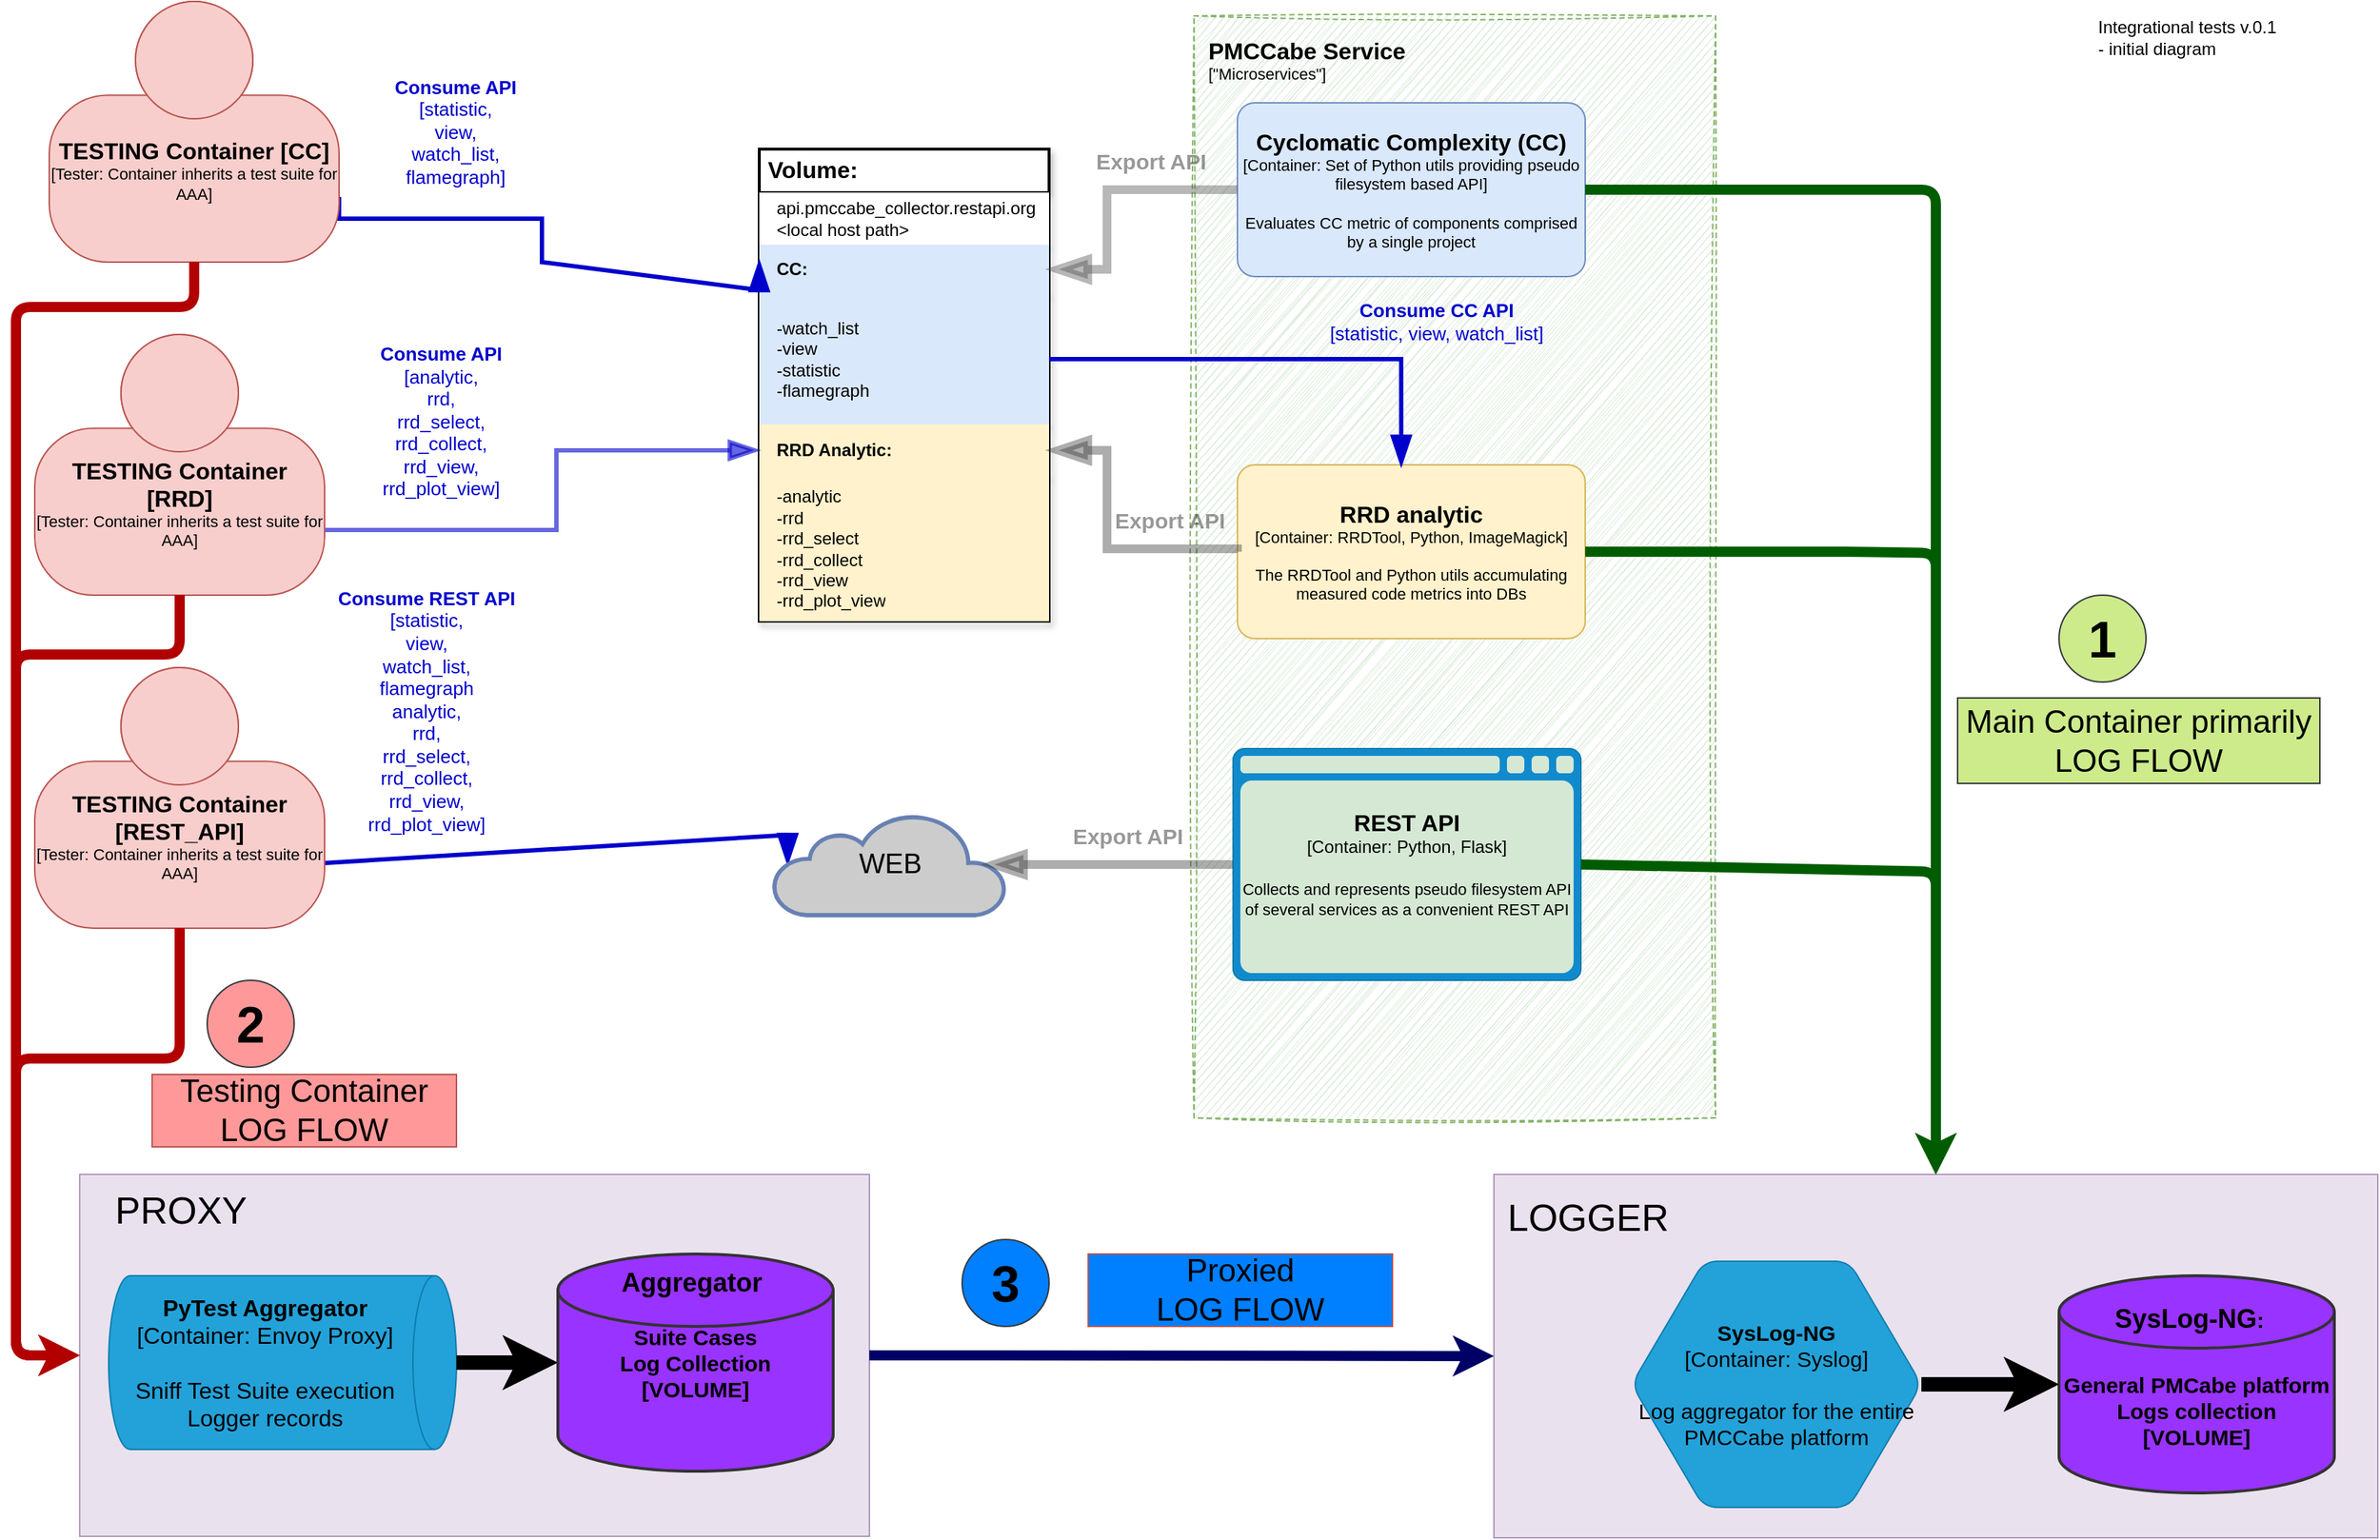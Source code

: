 <mxfile version="24.3.1" type="device">
  <diagram name="Page-1" id="K5TMp_Ts0XDacpr1kr5p">
    <mxGraphModel dx="3718" dy="2752" grid="1" gridSize="10" guides="1" tooltips="1" connect="1" arrows="1" fold="1" page="1" pageScale="1" pageWidth="850" pageHeight="1100" math="0" shadow="0">
      <root>
        <mxCell id="0" />
        <mxCell id="1" parent="0" />
        <object placeholders="1" c4Name="PMCCabe Service" c4Type="SystemScopeBoundary" c4Application="&quot;Microservices&quot;" label="&lt;font style=&quot;font-size: 16px&quot;&gt;&lt;b&gt;&lt;div style=&quot;text-align: left&quot;&gt;%c4Name%&lt;/div&gt;&lt;/b&gt;&lt;/font&gt;&lt;div style=&quot;text-align: left&quot;&gt;[%c4Application%]&lt;/div&gt;" id="UC8js1KFet-H7Siccl4r-1">
          <mxCell style="rounded=0;fontSize=11;whiteSpace=wrap;html=1;arcSize=20;labelBackgroundColor=none;align=left;verticalAlign=top;labelBorderColor=none;spacingTop=0;spacing=10;metaEdit=1;rotatable=0;perimeter=rectanglePerimeter;noLabel=0;labelPadding=0;allowArrows=0;connectable=0;expand=0;recursiveResize=0;editable=1;pointerEvents=0;absoluteArcSize=1;points=[[0.25,0,0],[0.5,0,0],[0.75,0,0],[1,0.25,0],[1,0.5,0],[1,0.75,0],[0.75,1,0],[0.5,1,0],[0.25,1,0],[0,0.75,0],[0,0.5,0],[0,0.25,0]];fillColor=#d5e8d4;strokeColor=#82b366;dashed=1;glass=0;sketch=1;curveFitting=1;jiggle=2;shadow=0;" vertex="1" parent="1">
            <mxGeometry x="9" y="-1081" width="360" height="761" as="geometry" />
          </mxCell>
        </object>
        <object placeholders="1" c4Name="Cyclomatic Complexity (CC)" c4Type="Container" c4Technology="Set of Python utils providing pseudo filesystem based API" c4Description="Evaluates CC metric of components comprised by a single project" label="&lt;font style=&quot;font-size: 16px&quot;&gt;&lt;b&gt;%c4Name%&lt;/b&gt;&lt;/font&gt;&lt;div&gt;[%c4Type%: %c4Technology%]&lt;/div&gt;&lt;br&gt;&lt;div&gt;&lt;font style=&quot;font-size: 11px&quot;&gt;&lt;font&gt;%c4Description%&lt;/font&gt;&lt;/font&gt;&lt;/div&gt;" id="UC8js1KFet-H7Siccl4r-2">
          <mxCell style="rounded=1;whiteSpace=wrap;html=1;fontSize=11;labelBackgroundColor=none;fillColor=#dae8fc;align=center;arcSize=10;strokeColor=#6c8ebf;metaEdit=1;resizable=0;points=[[0.25,0,0],[0.5,0,0],[0.75,0,0],[1,0.25,0],[1,0.5,0],[1,0.75,0],[0.75,1,0],[0.5,1,0],[0.25,1,0],[0,0.75,0],[0,0.5,0],[0,0.25,0]];" vertex="1" parent="1">
            <mxGeometry x="39" y="-1021" width="240" height="120" as="geometry" />
          </mxCell>
        </object>
        <object placeholders="1" c4Name="RRD analytic" c4Type="Container" c4Technology="RRDTool, Python, ImageMagick" c4Description="The RRDTool and Python utils accumulating measured code metrics into DBs" label="&lt;font style=&quot;font-size: 16px&quot;&gt;&lt;b&gt;%c4Name%&lt;/b&gt;&lt;/font&gt;&lt;div&gt;[%c4Type%: %c4Technology%]&lt;/div&gt;&lt;br&gt;&lt;div&gt;&lt;font style=&quot;font-size: 11px&quot;&gt;&lt;font&gt;%c4Description%&lt;/font&gt;&lt;/font&gt;&lt;/div&gt;" id="UC8js1KFet-H7Siccl4r-3">
          <mxCell style="rounded=1;whiteSpace=wrap;html=1;fontSize=11;labelBackgroundColor=none;fillColor=#fff2cc;align=center;arcSize=10;strokeColor=#d6b656;metaEdit=1;resizable=0;points=[[0.25,0,0],[0.5,0,0],[0.75,0,0],[1,0.25,0],[1,0.5,0],[1,0.75,0],[0.75,1,0],[0.5,1,0],[0.25,1,0],[0,0.75,0],[0,0.5,0],[0,0.25,0]];labelBorderColor=none;fontColor=#000000;" vertex="1" parent="1">
            <mxGeometry x="39" y="-771" width="240" height="120" as="geometry" />
          </mxCell>
        </object>
        <object placeholders="1" c4Type="REST API" c4Container="Container" c4Technology="Python, Flask" c4Description="Collects and represents pseudo filesystem API of several services as a convenient REST API" label="&lt;font style=&quot;font-size: 16px&quot;&gt;&lt;b&gt;%c4Type%&lt;/b&gt;&lt;/font&gt;&lt;div&gt;[%c4Container%:&amp;nbsp;%c4Technology%]&lt;/div&gt;&lt;br&gt;&lt;div&gt;&lt;font style=&quot;font-size: 11px&quot;&gt;&lt;font&gt;%c4Description%&lt;/font&gt;&lt;/font&gt;&lt;/div&gt;" id="UC8js1KFet-H7Siccl4r-4">
          <mxCell style="shape=mxgraph.c4.webBrowserContainer2;whiteSpace=wrap;html=1;boundedLbl=1;rounded=0;labelBackgroundColor=none;strokeColor=#82b366;fillColor=#d5e8d4;strokeColor=#118ACD;strokeColor2=#0E7DAD;fontSize=12;align=center;metaEdit=1;points=[[0.5,0,0],[1,0.25,0],[1,0.5,0],[1,0.75,0],[0.5,1,0],[0,0.75,0],[0,0.5,0],[0,0.25,0]];resizable=0;" vertex="1" parent="1">
            <mxGeometry x="36" y="-575" width="240" height="160" as="geometry" />
          </mxCell>
        </object>
        <mxCell id="UC8js1KFet-H7Siccl4r-5" value="Volume: " style="shape=table;startSize=30;container=1;collapsible=0;childLayout=tableLayout;fontSize=16;align=left;verticalAlign=top;fontStyle=1;spacingLeft=6;spacing=0;resizable=0;strokeWidth=2;perimeterSpacing=0;rounded=0;shadow=1;gradientColor=none;fillStyle=auto;strokeColor=#000000;" vertex="1" parent="1">
          <mxGeometry x="-291" y="-989" width="200" height="326" as="geometry" />
        </mxCell>
        <mxCell id="UC8js1KFet-H7Siccl4r-6" value="" style="shape=tableRow;horizontal=0;startSize=0;swimlaneHead=0;swimlaneBody=0;strokeColor=inherit;top=0;left=0;bottom=0;right=0;collapsible=0;dropTarget=0;fillColor=none;points=[[0,0.5],[1,0.5]];portConstraint=eastwest;fontSize=12;" vertex="1" parent="UC8js1KFet-H7Siccl4r-5">
          <mxGeometry y="30" width="200" height="36" as="geometry" />
        </mxCell>
        <mxCell id="UC8js1KFet-H7Siccl4r-7" value="api.pmccabe_collector.restapi.org&lt;br&gt;&amp;lt;local host path&amp;gt;" style="shape=partialRectangle;html=1;whiteSpace=wrap;connectable=0;overflow=hidden;top=0;left=0;bottom=0;right=0;pointerEvents=1;fontSize=12;align=left;spacingLeft=10;spacingRight=4;" vertex="1" parent="UC8js1KFet-H7Siccl4r-6">
          <mxGeometry width="200" height="36" as="geometry">
            <mxRectangle width="200" height="36" as="alternateBounds" />
          </mxGeometry>
        </mxCell>
        <mxCell id="UC8js1KFet-H7Siccl4r-8" value="" style="shape=tableRow;horizontal=0;startSize=0;swimlaneHead=0;swimlaneBody=0;strokeColor=inherit;top=0;left=0;bottom=0;right=0;collapsible=0;dropTarget=0;fillColor=none;points=[[0,0.5],[1,0.5]];portConstraint=eastwest;fontSize=12;" vertex="1" parent="UC8js1KFet-H7Siccl4r-5">
          <mxGeometry y="66" width="200" height="34" as="geometry" />
        </mxCell>
        <mxCell id="UC8js1KFet-H7Siccl4r-9" value="&lt;b&gt;CC:&lt;/b&gt;" style="shape=partialRectangle;html=1;whiteSpace=wrap;connectable=0;strokeColor=#6c8ebf;overflow=hidden;fillColor=#dae8fc;top=0;left=0;bottom=0;right=0;pointerEvents=1;fontSize=12;align=left;spacingLeft=10;spacingRight=4;" vertex="1" parent="UC8js1KFet-H7Siccl4r-8">
          <mxGeometry width="200" height="34" as="geometry">
            <mxRectangle width="200" height="34" as="alternateBounds" />
          </mxGeometry>
        </mxCell>
        <mxCell id="UC8js1KFet-H7Siccl4r-10" value="" style="shape=tableRow;horizontal=0;startSize=0;swimlaneHead=0;swimlaneBody=0;strokeColor=inherit;top=0;left=0;bottom=0;right=0;collapsible=0;dropTarget=0;fillColor=none;points=[[0,0.5],[1,0.5]];portConstraint=eastwest;fontSize=12;" vertex="1" parent="UC8js1KFet-H7Siccl4r-5">
          <mxGeometry y="100" width="200" height="90" as="geometry" />
        </mxCell>
        <mxCell id="UC8js1KFet-H7Siccl4r-11" value="-watch_list&lt;br&gt;-view&lt;br&gt;-statistic&lt;br&gt;-flamegraph" style="shape=partialRectangle;html=1;whiteSpace=wrap;connectable=0;strokeColor=#6c8ebf;overflow=hidden;fillColor=#dae8fc;top=0;left=0;bottom=0;right=0;pointerEvents=1;fontSize=12;align=left;spacingLeft=10;spacingRight=4;" vertex="1" parent="UC8js1KFet-H7Siccl4r-10">
          <mxGeometry width="200" height="90" as="geometry">
            <mxRectangle width="200" height="90" as="alternateBounds" />
          </mxGeometry>
        </mxCell>
        <mxCell id="UC8js1KFet-H7Siccl4r-12" value="" style="shape=tableRow;horizontal=0;startSize=0;swimlaneHead=0;swimlaneBody=0;strokeColor=inherit;top=0;left=0;bottom=0;right=0;collapsible=0;dropTarget=0;fillColor=none;points=[[0,0.5],[1,0.5]];portConstraint=eastwest;fontSize=12;" vertex="1" parent="UC8js1KFet-H7Siccl4r-5">
          <mxGeometry y="190" width="200" height="36" as="geometry" />
        </mxCell>
        <mxCell id="UC8js1KFet-H7Siccl4r-13" value="&lt;b&gt;RRD Analytic:&lt;/b&gt;" style="shape=partialRectangle;html=1;whiteSpace=wrap;connectable=0;strokeColor=#d6b656;overflow=hidden;fillColor=#fff2cc;top=0;left=0;bottom=0;right=0;pointerEvents=1;fontSize=12;align=left;spacingLeft=10;spacingRight=4;" vertex="1" parent="UC8js1KFet-H7Siccl4r-12">
          <mxGeometry width="200" height="36" as="geometry">
            <mxRectangle width="200" height="36" as="alternateBounds" />
          </mxGeometry>
        </mxCell>
        <mxCell id="UC8js1KFet-H7Siccl4r-14" value="" style="shape=tableRow;horizontal=0;startSize=0;swimlaneHead=0;swimlaneBody=0;strokeColor=inherit;top=0;left=0;bottom=0;right=0;collapsible=0;dropTarget=0;fillColor=none;points=[[0,0.5],[1,0.5]];portConstraint=eastwest;fontSize=12;" vertex="1" parent="UC8js1KFet-H7Siccl4r-5">
          <mxGeometry y="226" width="200" height="100" as="geometry" />
        </mxCell>
        <mxCell id="UC8js1KFet-H7Siccl4r-15" value="-analytic&lt;br&gt;-rrd&lt;br&gt;-rrd_select&lt;br&gt;-rrd_collect&lt;br&gt;-rrd_view&lt;br&gt;-rrd_plot_view" style="shape=partialRectangle;html=1;whiteSpace=wrap;connectable=0;strokeColor=#d6b656;overflow=hidden;fillColor=#fff2cc;top=0;left=0;bottom=0;right=0;pointerEvents=1;fontSize=12;align=left;spacingLeft=10;spacingRight=4;" vertex="1" parent="UC8js1KFet-H7Siccl4r-14">
          <mxGeometry width="200" height="100" as="geometry">
            <mxRectangle width="200" height="100" as="alternateBounds" />
          </mxGeometry>
        </mxCell>
        <object placeholders="1" c4Type="Relationship" id="UC8js1KFet-H7Siccl4r-16">
          <mxCell style="endArrow=blockThin;html=1;fontSize=10;fontColor=#404040;strokeWidth=6;endFill=1;strokeColor=#333333;elbow=vertical;metaEdit=1;endSize=14;startSize=14;jumpStyle=arc;jumpSize=16;rounded=0;edgeStyle=orthogonalEdgeStyle;exitX=0;exitY=0.5;exitDx=0;exitDy=0;exitPerimeter=0;entryX=1;entryY=0.5;entryDx=0;entryDy=0;opacity=40;" edge="1" parent="1" source="UC8js1KFet-H7Siccl4r-3" target="UC8js1KFet-H7Siccl4r-12">
            <mxGeometry width="240" relative="1" as="geometry">
              <mxPoint x="-241" y="-631" as="sourcePoint" />
              <mxPoint x="-1" y="-631" as="targetPoint" />
              <Array as="points">
                <mxPoint x="39" y="-713" />
                <mxPoint x="-51" y="-713" />
                <mxPoint x="-51" y="-781" />
              </Array>
            </mxGeometry>
          </mxCell>
        </object>
        <mxCell id="UC8js1KFet-H7Siccl4r-17" value="Export API" style="edgeLabel;html=1;align=center;verticalAlign=middle;resizable=0;points=[];fontSize=15;labelBackgroundColor=none;fontStyle=1;textOpacity=40;" vertex="1" connectable="0" parent="UC8js1KFet-H7Siccl4r-16">
          <mxGeometry x="-0.222" y="-3" relative="1" as="geometry">
            <mxPoint x="29" y="-17" as="offset" />
          </mxGeometry>
        </mxCell>
        <object placeholders="1" c4Type="Relationship" c4Technology="statistic, view, watch_list" c4Description="Consume CC API" label="&lt;div style=&quot;text-align: left; font-size: 13px;&quot;&gt;&lt;div style=&quot;text-align: center; font-size: 13px;&quot;&gt;&lt;b style=&quot;font-size: 13px;&quot;&gt;%c4Description%&lt;/b&gt;&lt;/div&gt;&lt;div style=&quot;text-align: center; font-size: 13px;&quot;&gt;[%c4Technology%]&lt;/div&gt;&lt;/div&gt;" id="UC8js1KFet-H7Siccl4r-18">
          <mxCell style="endArrow=blockThin;html=1;fontSize=13;fontColor=#0000CC;strokeWidth=3;endFill=1;strokeColor=#0000CC;elbow=vertical;metaEdit=1;endSize=14;startSize=14;jumpStyle=arc;jumpSize=16;rounded=0;edgeStyle=orthogonalEdgeStyle;exitX=1;exitY=0.5;exitDx=0;exitDy=0;entryX=0.471;entryY=0.008;entryDx=0;entryDy=0;entryPerimeter=0;labelBackgroundColor=none;" edge="1" parent="1" source="UC8js1KFet-H7Siccl4r-10" target="UC8js1KFet-H7Siccl4r-3">
            <mxGeometry x="0.533" y="35" width="240" relative="1" as="geometry">
              <mxPoint x="-241" y="-631" as="sourcePoint" />
              <mxPoint x="-1" y="-631" as="targetPoint" />
              <Array as="points">
                <mxPoint x="152" y="-844" />
              </Array>
              <mxPoint x="-11" y="-26" as="offset" />
            </mxGeometry>
          </mxCell>
        </object>
        <object placeholders="1" c4Type="Export API" id="UC8js1KFet-H7Siccl4r-19">
          <mxCell style="endArrow=blockThin;html=1;fontSize=10;fontColor=#404040;strokeWidth=6;endFill=1;strokeColor=#4D4D4D;elbow=vertical;metaEdit=1;endSize=14;startSize=14;jumpStyle=arc;jumpSize=16;rounded=0;edgeStyle=orthogonalEdgeStyle;exitX=0;exitY=0.5;exitDx=0;exitDy=0;exitPerimeter=0;entryX=1;entryY=0.5;entryDx=0;entryDy=0;opacity=40;" edge="1" parent="1" source="UC8js1KFet-H7Siccl4r-2" target="UC8js1KFet-H7Siccl4r-8">
            <mxGeometry width="240" relative="1" as="geometry">
              <mxPoint x="-241" y="-631" as="sourcePoint" />
              <mxPoint x="-1" y="-631" as="targetPoint" />
              <Array as="points">
                <mxPoint x="-51" y="-961" />
                <mxPoint x="-51" y="-906" />
              </Array>
            </mxGeometry>
          </mxCell>
        </object>
        <mxCell id="UC8js1KFet-H7Siccl4r-20" value="Export API" style="edgeLabel;html=1;align=center;verticalAlign=middle;resizable=0;points=[];fontSize=15;labelBackgroundColor=none;fontStyle=1;textOpacity=40;" vertex="1" connectable="0" parent="UC8js1KFet-H7Siccl4r-19">
          <mxGeometry x="-0.123" y="-4" relative="1" as="geometry">
            <mxPoint x="21" y="-16" as="offset" />
          </mxGeometry>
        </mxCell>
        <object placeholders="1" c4Type="Relationship" c4Technology="statistic,&#xa;view,&#xa;watch_list,&#xa;flamegraph" c4Description="Consume API" label="&lt;div style=&quot;text-align: left; font-size: 13px;&quot;&gt;&lt;div style=&quot;text-align: center; font-size: 13px;&quot;&gt;&lt;b style=&quot;font-size: 13px;&quot;&gt;%c4Description%&lt;/b&gt;&lt;/div&gt;&lt;div style=&quot;text-align: center; font-size: 13px;&quot;&gt;[%c4Technology%]&lt;/div&gt;&lt;/div&gt;" id="UC8js1KFet-H7Siccl4r-23">
          <mxCell style="endArrow=blockThin;html=1;fontSize=13;fontColor=#0000CC;strokeWidth=3;endFill=1;strokeColor=#0000CC;elbow=vertical;metaEdit=1;endSize=14;startSize=14;jumpStyle=arc;jumpSize=16;rounded=0;edgeStyle=orthogonalEdgeStyle;entryX=0;entryY=0.5;entryDx=0;entryDy=0;labelBackgroundColor=none;exitX=1;exitY=0.75;exitDx=0;exitDy=0;exitPerimeter=0;" edge="1" parent="1" source="UC8js1KFet-H7Siccl4r-30">
            <mxGeometry x="-0.434" y="60" width="240" relative="1" as="geometry">
              <mxPoint x="-531" y="-912" as="sourcePoint" />
              <mxPoint x="-291" y="-912" as="targetPoint" />
              <Array as="points">
                <mxPoint x="-581" y="-941" />
                <mxPoint x="-441" y="-941" />
                <mxPoint x="-441" y="-911" />
                <mxPoint x="-291" y="-911" />
              </Array>
              <mxPoint as="offset" />
            </mxGeometry>
          </mxCell>
        </object>
        <object placeholders="1" c4Type="Relationship" c4Technology="analytic,&#xa;rrd,&#xa;rrd_select,&#xa;rrd_collect,&#xa;rrd_view,&#xa;rrd_plot_view" c4Description="Consume API" label="&lt;div style=&quot;text-align: left; font-size: 13px;&quot;&gt;&lt;div style=&quot;text-align: center; font-size: 13px;&quot;&gt;&lt;b style=&quot;font-size: 13px;&quot;&gt;%c4Description%&lt;/b&gt;&lt;/div&gt;&lt;div style=&quot;text-align: center; font-size: 13px;&quot;&gt;[%c4Technology%]&lt;/div&gt;&lt;/div&gt;" id="UC8js1KFet-H7Siccl4r-24">
          <mxCell style="endArrow=blockThin;html=1;fontSize=13;fontColor=#0000CC;strokeWidth=3;endFill=1;strokeColor=#0000CC;elbow=vertical;metaEdit=1;endSize=14;startSize=14;jumpStyle=arc;jumpSize=16;rounded=0;edgeStyle=orthogonalEdgeStyle;entryX=0;entryY=0.5;entryDx=0;entryDy=0;labelBackgroundColor=none;exitX=1;exitY=0.75;exitDx=0;exitDy=0;exitPerimeter=0;opacity=60;" edge="1" parent="1" target="UC8js1KFet-H7Siccl4r-12" source="UC8js1KFet-H7Siccl4r-31">
            <mxGeometry x="-0.549" y="75" width="240" relative="1" as="geometry">
              <mxPoint x="-531" y="-781" as="sourcePoint" />
              <mxPoint x="-281" y="-896" as="targetPoint" />
              <Array as="points">
                <mxPoint x="-431" y="-726" />
                <mxPoint x="-431" y="-781" />
              </Array>
              <mxPoint as="offset" />
            </mxGeometry>
          </mxCell>
        </object>
        <object placeholders="1" c4Type="Relationship" c4Technology="statistic,&#xa;view,&#xa;watch_list,&#xa;flamegraph&#xa;analytic,&#xa;rrd,&#xa;rrd_select,&#xa;rrd_collect,&#xa;rrd_view,&#xa;rrd_plot_view" c4Description="Consume REST API" label="&lt;div style=&quot;text-align: left; font-size: 13px;&quot;&gt;&lt;div style=&quot;text-align: center; font-size: 13px;&quot;&gt;&lt;b style=&quot;font-size: 13px;&quot;&gt;%c4Description%&lt;/b&gt;&lt;/div&gt;&lt;div style=&quot;text-align: center; font-size: 13px;&quot;&gt;[%c4Technology%]&lt;/div&gt;&lt;/div&gt;" id="UC8js1KFet-H7Siccl4r-25">
          <mxCell style="endArrow=blockThin;html=1;fontSize=13;fontColor=#0000CC;strokeWidth=3;endFill=1;strokeColor=#0000CC;elbow=vertical;metaEdit=1;endSize=14;startSize=14;jumpStyle=arc;jumpSize=16;rounded=0;edgeStyle=orthogonalEdgeStyle;exitX=1;exitY=0.75;exitDx=0;exitDy=0;exitPerimeter=0;entryX=0.06;entryY=0.5;entryDx=0;entryDy=0;entryPerimeter=0;labelBackgroundColor=none;" edge="1" parent="1" target="UC8js1KFet-H7Siccl4r-26" source="UC8js1KFet-H7Siccl4r-32">
            <mxGeometry x="-0.567" y="105" width="240" relative="1" as="geometry">
              <mxPoint x="-521" y="-626" as="sourcePoint" />
              <mxPoint x="-391" y="-461" as="targetPoint" />
              <Array as="points">
                <mxPoint x="-271" y="-496" />
              </Array>
              <mxPoint as="offset" />
            </mxGeometry>
          </mxCell>
        </object>
        <mxCell id="UC8js1KFet-H7Siccl4r-26" value="&lt;font color=&quot;#000000&quot; style=&quot;font-size: 19px;&quot;&gt;WEB&lt;/font&gt;" style="html=1;outlineConnect=0;fillColor=#CCCCCC;strokeColor=#6881B3;gradientColor=none;gradientDirection=north;strokeWidth=2;shape=mxgraph.networks.cloud;fontColor=#ffffff;fontSize=19;" vertex="1" parent="1">
          <mxGeometry x="-281" y="-530" width="160" height="70" as="geometry" />
        </mxCell>
        <object placeholders="1" c4Type="Relationship" id="UC8js1KFet-H7Siccl4r-27">
          <mxCell style="endArrow=blockThin;html=1;fontSize=10;fontColor=#404040;strokeWidth=6;endFill=1;strokeColor=#333333;elbow=vertical;metaEdit=1;endSize=14;startSize=14;jumpStyle=arc;jumpSize=16;rounded=0;edgeStyle=orthogonalEdgeStyle;entryX=0.91;entryY=0.5;entryDx=0;entryDy=0;entryPerimeter=0;textOpacity=40;opacity=40;exitX=0;exitY=0.5;exitDx=0;exitDy=0;exitPerimeter=0;" edge="1" parent="1" source="UC8js1KFet-H7Siccl4r-4" target="UC8js1KFet-H7Siccl4r-26">
            <mxGeometry width="240" relative="1" as="geometry">
              <mxPoint x="-74" y="-440" as="sourcePoint" />
              <mxPoint x="-121.0" y="-446" as="targetPoint" />
              <Array as="points">
                <mxPoint x="-14" y="-495" />
                <mxPoint x="-14" y="-495" />
              </Array>
            </mxGeometry>
          </mxCell>
        </object>
        <mxCell id="UC8js1KFet-H7Siccl4r-28" value="Export API" style="edgeLabel;html=1;align=center;verticalAlign=middle;resizable=0;points=[];fontStyle=1;fontSize=15;textOpacity=40;" vertex="1" connectable="0" parent="UC8js1KFet-H7Siccl4r-27">
          <mxGeometry x="-0.222" y="-3" relative="1" as="geometry">
            <mxPoint x="-7" y="-17" as="offset" />
          </mxGeometry>
        </mxCell>
        <mxCell id="UC8js1KFet-H7Siccl4r-29" value="Integrational tests v.0.1&lt;br&gt;- initial diagram" style="text;html=1;strokeColor=none;fillColor=none;align=left;verticalAlign=middle;whiteSpace=wrap;rounded=0;" vertex="1" parent="1">
          <mxGeometry x="631" y="-1081" width="165" height="30" as="geometry" />
        </mxCell>
        <object placeholders="1" c4Name="TESTING Container [CC]" c4Type="Tester: Container inherits a test suite for AAA" c4Description="" label="&lt;font style=&quot;font-size: 16px&quot;&gt;&lt;b&gt;%c4Name%&lt;/b&gt;&lt;/font&gt;&lt;div&gt;[%c4Type%]&lt;/div&gt;&lt;br&gt;&lt;div&gt;&lt;font style=&quot;font-size: 11px&quot;&gt;&lt;font color=&quot;#cccccc&quot;&gt;%c4Description%&lt;/font&gt;&lt;/div&gt;" id="UC8js1KFet-H7Siccl4r-30">
          <mxCell style="html=1;fontSize=11;dashed=0;whiteSpace=wrap;fillColor=#f8cecc;strokeColor=#b85450;shape=mxgraph.c4.person2;align=center;metaEdit=1;points=[[0.5,0,0],[1,0.5,0],[1,0.75,0],[0.75,1,0],[0.5,1,0],[0.25,1,0],[0,0.75,0],[0,0.5,0]];resizable=0;fontFamily=Helvetica;labelBackgroundColor=none;" vertex="1" parent="1">
            <mxGeometry x="-781" y="-1091" width="200" height="180" as="geometry" />
          </mxCell>
        </object>
        <object placeholders="1" c4Name="TESTING Container [RRD]" c4Type="Tester: Container inherits a test suite for AAA" c4Description="" label="&lt;font style=&quot;font-size: 16px&quot;&gt;&lt;b&gt;%c4Name%&lt;/b&gt;&lt;/font&gt;&lt;div&gt;[%c4Type%]&lt;/div&gt;&lt;br&gt;&lt;div&gt;&lt;font style=&quot;font-size: 11px&quot;&gt;&lt;font color=&quot;#cccccc&quot;&gt;%c4Description%&lt;/font&gt;&lt;/div&gt;" id="UC8js1KFet-H7Siccl4r-31">
          <mxCell style="html=1;fontSize=11;dashed=0;whiteSpace=wrap;fillColor=#f8cecc;strokeColor=#b85450;shape=mxgraph.c4.person2;align=center;metaEdit=1;points=[[0.5,0,0],[1,0.5,0],[1,0.75,0],[0.75,1,0],[0.5,1,0],[0.25,1,0],[0,0.75,0],[0,0.5,0]];resizable=0;fontFamily=Helvetica;labelBackgroundColor=none;" vertex="1" parent="1">
            <mxGeometry x="-791" y="-861" width="200" height="180" as="geometry" />
          </mxCell>
        </object>
        <object placeholders="1" c4Name="TESTING Container [REST_API]" c4Type="Tester: Container inherits a test suite for AAA" c4Description="" label="&lt;font style=&quot;font-size: 16px&quot;&gt;&lt;b&gt;%c4Name%&lt;/b&gt;&lt;/font&gt;&lt;div&gt;[%c4Type%]&lt;/div&gt;&lt;br&gt;&lt;div&gt;&lt;font style=&quot;font-size: 11px&quot;&gt;&lt;font color=&quot;#cccccc&quot;&gt;%c4Description%&lt;/font&gt;&lt;/div&gt;" id="UC8js1KFet-H7Siccl4r-32">
          <mxCell style="html=1;fontSize=11;dashed=0;whiteSpace=wrap;fillColor=#f8cecc;strokeColor=#b85450;shape=mxgraph.c4.person2;align=center;metaEdit=1;points=[[0.5,0,0],[1,0.5,0],[1,0.75,0],[0.75,1,0],[0.5,1,0],[0.25,1,0],[0,0.75,0],[0,0.5,0]];resizable=0;fontFamily=Helvetica;labelBackgroundColor=none;" vertex="1" parent="1">
            <mxGeometry x="-791" y="-631" width="200" height="180" as="geometry" />
          </mxCell>
        </object>
        <mxCell id="UC8js1KFet-H7Siccl4r-33" value="" style="rounded=0;whiteSpace=wrap;html=1;labelBackgroundColor=none;fillColor=#e1d5e7;opacity=70;strokeColor=#9673a6;" vertex="1" parent="1">
          <mxGeometry x="-760" y="-281" width="545" height="250" as="geometry" />
        </mxCell>
        <mxCell id="UC8js1KFet-H7Siccl4r-34" value="" style="rounded=0;whiteSpace=wrap;html=1;labelBackgroundColor=none;fillColor=#e1d5e7;opacity=70;strokeColor=#9673a6;" vertex="1" parent="1">
          <mxGeometry x="216" y="-281" width="610" height="251" as="geometry" />
        </mxCell>
        <mxCell id="UC8js1KFet-H7Siccl4r-36" value="&lt;div&gt;&lt;br&gt;&lt;/div&gt;&lt;div&gt;&lt;br&gt;&lt;/div&gt;&lt;div&gt;General PMCabe platform Logs collection&lt;br style=&quot;font-size: 15px;&quot;&gt;[VOLUME]&lt;/div&gt;" style="strokeWidth=2;html=1;shape=mxgraph.flowchart.database;whiteSpace=wrap;fillColor=#9933FF;strokeColor=#333333;fontSize=15;fontStyle=1" vertex="1" parent="1">
          <mxGeometry x="606" y="-211" width="190" height="150" as="geometry" />
        </mxCell>
        <object placeholders="1" c4Name="SysLog-NG" c4Type="Container" c4Technology="Syslog" c4Description="Log aggregator for the entire PMCCabe platform" label="&lt;font style=&quot;font-size: 15px;&quot;&gt;&lt;b style=&quot;font-size: 15px;&quot;&gt;%c4Name%&lt;/b&gt;&lt;/font&gt;&lt;div style=&quot;font-size: 15px;&quot;&gt;[%c4Type%:&amp;nbsp;%c4Technology%]&lt;/div&gt;&lt;br style=&quot;font-size: 15px;&quot;&gt;&lt;div style=&quot;font-size: 15px;&quot;&gt;&lt;font style=&quot;font-size: 15px;&quot;&gt;&lt;font style=&quot;font-size: 15px;&quot;&gt;%c4Description%&lt;/font&gt;&lt;/font&gt;&lt;/div&gt;" id="UC8js1KFet-H7Siccl4r-37">
          <mxCell style="shape=hexagon;size=50;perimeter=hexagonPerimeter2;whiteSpace=wrap;html=1;fixedSize=1;rounded=1;labelBackgroundColor=none;fillColor=#23A2D9;fontSize=15;fontColor=#000000;align=center;strokeColor=#0E7DAD;metaEdit=1;points=[[0.5,0,0],[1,0.25,0],[1,0.5,0],[1,0.75,0],[0.5,1,0],[0,0.75,0],[0,0.5,0],[0,0.25,0]];resizable=0;" vertex="1" parent="1">
            <mxGeometry x="311" y="-221" width="200" height="170" as="geometry" />
          </mxCell>
        </object>
        <mxCell id="UC8js1KFet-H7Siccl4r-38" value="&lt;font style=&quot;forced-color-adjust: none; color: rgb(0, 0, 0); font-family: Helvetica; font-style: normal; font-variant-ligatures: normal; font-variant-caps: normal; font-weight: 700; letter-spacing: normal; orphans: 2; text-align: center; text-indent: 0px; text-transform: none; widows: 2; word-spacing: 0px; -webkit-text-stroke-width: 0px; white-space: normal; text-decoration-thickness: initial; text-decoration-style: initial; text-decoration-color: initial; font-size: 18px;&quot;&gt;SysLog-NG&lt;/font&gt;&lt;span style=&quot;color: rgb(0, 0, 0); font-family: Helvetica; font-size: 15px; font-style: normal; font-variant-ligatures: normal; font-variant-caps: normal; font-weight: 700; letter-spacing: normal; orphans: 2; text-align: center; text-indent: 0px; text-transform: none; widows: 2; word-spacing: 0px; -webkit-text-stroke-width: 0px; white-space: normal; text-decoration-thickness: initial; text-decoration-style: initial; text-decoration-color: initial; float: none; display: inline !important;&quot;&gt;:&lt;/span&gt;" style="text;html=1;align=center;verticalAlign=middle;whiteSpace=wrap;rounded=0;labelBackgroundColor=none;" vertex="1" parent="1">
          <mxGeometry x="616" y="-196" width="160" height="30" as="geometry" />
        </mxCell>
        <mxCell id="UC8js1KFet-H7Siccl4r-39" value="" style="endArrow=classic;html=1;rounded=0;entryX=0;entryY=0.5;entryDx=0;entryDy=0;entryPerimeter=0;exitX=1;exitY=0.5;exitDx=0;exitDy=0;exitPerimeter=0;strokeWidth=10;" edge="1" parent="1" source="UC8js1KFet-H7Siccl4r-37" target="UC8js1KFet-H7Siccl4r-36">
          <mxGeometry width="50" height="50" relative="1" as="geometry">
            <mxPoint x="-504" y="-1" as="sourcePoint" />
            <mxPoint x="-124" y="49" as="targetPoint" />
          </mxGeometry>
        </mxCell>
        <mxCell id="UC8js1KFet-H7Siccl4r-41" value="" style="endArrow=classic;html=1;rounded=1;exitX=0.5;exitY=1;exitDx=0;exitDy=0;exitPerimeter=0;fillColor=#e51400;strokeColor=#B20000;strokeWidth=7;entryX=0;entryY=0.5;entryDx=0;entryDy=0;curved=0;" edge="1" parent="1" source="UC8js1KFet-H7Siccl4r-32" target="UC8js1KFet-H7Siccl4r-33">
          <mxGeometry width="50" height="50" relative="1" as="geometry">
            <mxPoint x="-661" y="-281" as="sourcePoint" />
            <mxPoint x="-1141" y="-311" as="targetPoint" />
            <Array as="points">
              <mxPoint x="-691" y="-361" />
              <mxPoint x="-804" y="-361" />
              <mxPoint x="-804" y="-156" />
            </Array>
          </mxGeometry>
        </mxCell>
        <mxCell id="UC8js1KFet-H7Siccl4r-42" value="" style="endArrow=classic;html=1;rounded=0;entryX=0;entryY=0.5;entryDx=0;entryDy=0;exitX=1;exitY=0.5;exitDx=0;exitDy=0;fillColor=#dae8fc;strokeColor=#000066;strokeWidth=7;" edge="1" parent="1" source="UC8js1KFet-H7Siccl4r-33" target="UC8js1KFet-H7Siccl4r-34">
          <mxGeometry width="50" height="50" relative="1" as="geometry">
            <mxPoint x="564" y="-1063" as="sourcePoint" />
            <mxPoint x="839" y="-903" as="targetPoint" />
            <Array as="points">
              <mxPoint x="-134" y="-156" />
            </Array>
          </mxGeometry>
        </mxCell>
        <object placeholders="1" c4Name="PyTest Aggregator" c4Type="Container" c4Technology="Envoy Proxy" c4Description="Sniff Test Suite execution Logger records" label="&lt;font style=&quot;font-size: 16px;&quot;&gt;&lt;b style=&quot;font-size: 16px;&quot;&gt;%c4Name%&lt;/b&gt;&lt;/font&gt;&lt;div style=&quot;font-size: 16px;&quot;&gt;[%c4Type%:&amp;nbsp;%c4Technology%]&lt;/div&gt;&lt;br style=&quot;font-size: 16px;&quot;&gt;&lt;div style=&quot;font-size: 16px;&quot;&gt;&lt;font style=&quot;font-size: 16px;&quot;&gt;&lt;font style=&quot;font-size: 16px;&quot;&gt;%c4Description%&lt;/font&gt;&lt;/font&gt;&lt;/div&gt;" id="UC8js1KFet-H7Siccl4r-43">
          <mxCell style="shape=cylinder3;size=15;direction=south;whiteSpace=wrap;html=1;boundedLbl=1;rounded=0;labelBackgroundColor=none;fillColor=#23A2D9;fontSize=16;fontColor=#000000;align=center;strokeColor=#0E7DAD;metaEdit=1;points=[[0.5,0,0],[1,0.25,0],[1,0.5,0],[1,0.75,0],[0.5,1,0],[0,0.75,0],[0,0.5,0],[0,0.25,0]];resizable=0;" vertex="1" parent="1">
            <mxGeometry x="-740" y="-211" width="240" height="120" as="geometry" />
          </mxCell>
        </object>
        <mxCell id="UC8js1KFet-H7Siccl4r-44" value="2" style="ellipse;whiteSpace=wrap;html=1;aspect=fixed;fontStyle=1;fontSize=35;fillColor=#FF9999;strokeColor=#36393d;" vertex="1" parent="1">
          <mxGeometry x="-672" y="-415" width="60" height="60" as="geometry" />
        </mxCell>
        <mxCell id="UC8js1KFet-H7Siccl4r-45" value="Testing Container LOG FLOW" style="text;html=1;align=center;verticalAlign=middle;whiteSpace=wrap;rounded=0;fontSize=22;strokeColor=#b85450;fillColor=#FF9999;" vertex="1" parent="1">
          <mxGeometry x="-710" y="-350" width="210" height="50" as="geometry" />
        </mxCell>
        <mxCell id="UC8js1KFet-H7Siccl4r-46" value="3" style="ellipse;whiteSpace=wrap;html=1;aspect=fixed;fontStyle=1;fontSize=35;fillColor=#007FFF;strokeColor=#36393d;" vertex="1" parent="1">
          <mxGeometry x="-151" y="-236" width="60" height="60" as="geometry" />
        </mxCell>
        <mxCell id="UC8js1KFet-H7Siccl4r-47" value="Proxied&lt;div&gt;LOG FLOW&lt;/div&gt;" style="text;html=1;align=center;verticalAlign=middle;whiteSpace=wrap;rounded=0;fontSize=22;strokeColor=#b85450;fillColor=#007FFF;" vertex="1" parent="1">
          <mxGeometry x="-64" y="-226" width="210" height="50" as="geometry" />
        </mxCell>
        <mxCell id="UC8js1KFet-H7Siccl4r-48" value="&lt;div&gt;Suite Cases&lt;br&gt;Log Collection&lt;/div&gt;&lt;div&gt;[VOLUME]&lt;/div&gt;" style="strokeWidth=2;html=1;shape=mxgraph.flowchart.database;whiteSpace=wrap;fillColor=#9933FF;strokeColor=#333333;fontSize=15;fontStyle=1" vertex="1" parent="1">
          <mxGeometry x="-430" y="-226" width="190" height="150" as="geometry" />
        </mxCell>
        <mxCell id="UC8js1KFet-H7Siccl4r-49" value="&lt;span style=&quot;font-size: 18px;&quot;&gt;&lt;b&gt;Aggregator&amp;nbsp;&lt;/b&gt;&lt;/span&gt;" style="text;html=1;align=center;verticalAlign=middle;whiteSpace=wrap;rounded=0;labelBackgroundColor=none;" vertex="1" parent="1">
          <mxGeometry x="-415" y="-221" width="160" height="30" as="geometry" />
        </mxCell>
        <mxCell id="UC8js1KFet-H7Siccl4r-50" value="" style="endArrow=classic;html=1;rounded=0;entryX=0;entryY=0.5;entryDx=0;entryDy=0;entryPerimeter=0;strokeWidth=10;exitX=0.5;exitY=0;exitDx=0;exitDy=0;exitPerimeter=0;" edge="1" parent="1" source="UC8js1KFet-H7Siccl4r-43" target="UC8js1KFet-H7Siccl4r-48">
          <mxGeometry width="50" height="50" relative="1" as="geometry">
            <mxPoint x="-625" y="-101" as="sourcePoint" />
            <mxPoint x="-620.83" y="-6" as="targetPoint" />
          </mxGeometry>
        </mxCell>
        <mxCell id="UC8js1KFet-H7Siccl4r-51" value="&lt;font style=&quot;font-size: 26px;&quot;&gt;PROXY&lt;/font&gt;" style="text;html=1;align=center;verticalAlign=middle;whiteSpace=wrap;rounded=0;" vertex="1" parent="1">
          <mxGeometry x="-720" y="-271" width="60" height="30" as="geometry" />
        </mxCell>
        <mxCell id="UC8js1KFet-H7Siccl4r-52" value="&lt;font style=&quot;font-size: 26px;&quot;&gt;LOGGER&lt;/font&gt;" style="text;html=1;align=center;verticalAlign=middle;whiteSpace=wrap;rounded=0;" vertex="1" parent="1">
          <mxGeometry x="251" y="-266" width="60" height="30" as="geometry" />
        </mxCell>
        <mxCell id="UC8js1KFet-H7Siccl4r-53" value="" style="endArrow=classic;html=1;rounded=1;exitX=1;exitY=0.5;exitDx=0;exitDy=0;exitPerimeter=0;strokeColor=#005C00;strokeWidth=7;entryX=0.5;entryY=0;entryDx=0;entryDy=0;startSize=11;curved=0;" edge="1" parent="1" source="UC8js1KFet-H7Siccl4r-2" target="UC8js1KFet-H7Siccl4r-34">
          <mxGeometry width="50" height="50" relative="1" as="geometry">
            <mxPoint x="309" y="-1371" as="sourcePoint" />
            <mxPoint x="1319" y="-1491" as="targetPoint" />
            <Array as="points">
              <mxPoint x="469" y="-961" />
              <mxPoint x="521" y="-961" />
              <mxPoint x="521" y="-710" />
              <mxPoint x="521" y="-310" />
            </Array>
          </mxGeometry>
        </mxCell>
        <mxCell id="UC8js1KFet-H7Siccl4r-54" value="1" style="ellipse;whiteSpace=wrap;html=1;aspect=fixed;fontStyle=1;fontSize=35;fillColor=#cdeb8b;strokeColor=#36393d;" vertex="1" parent="1">
          <mxGeometry x="606" y="-681" width="60" height="60" as="geometry" />
        </mxCell>
        <mxCell id="UC8js1KFet-H7Siccl4r-55" value="Main Container primarily LOG FLOW" style="text;html=1;align=center;verticalAlign=middle;whiteSpace=wrap;rounded=0;fontSize=22;strokeColor=#36393d;fillColor=#cdeb8b;" vertex="1" parent="1">
          <mxGeometry x="536" y="-610" width="250" height="59" as="geometry" />
        </mxCell>
        <mxCell id="UC8js1KFet-H7Siccl4r-56" value="" style="endArrow=classic;html=1;rounded=1;exitX=1;exitY=0.5;exitDx=0;exitDy=0;exitPerimeter=0;strokeColor=#005C00;strokeWidth=7;entryX=0.5;entryY=0;entryDx=0;entryDy=0;startSize=11;curved=0;" edge="1" parent="1" source="UC8js1KFet-H7Siccl4r-4" target="UC8js1KFet-H7Siccl4r-34">
          <mxGeometry width="50" height="50" relative="1" as="geometry">
            <mxPoint x="289" y="-951" as="sourcePoint" />
            <mxPoint x="559" y="-646" as="targetPoint" />
            <Array as="points">
              <mxPoint x="521" y="-490" />
              <mxPoint x="521" y="-446" />
              <mxPoint x="521" y="-311" />
            </Array>
          </mxGeometry>
        </mxCell>
        <mxCell id="UC8js1KFet-H7Siccl4r-57" value="" style="endArrow=classic;html=1;rounded=1;exitX=1;exitY=0.5;exitDx=0;exitDy=0;exitPerimeter=0;strokeColor=#005C00;strokeWidth=7;entryX=0.5;entryY=0;entryDx=0;entryDy=0;startSize=11;curved=0;" edge="1" parent="1" source="UC8js1KFet-H7Siccl4r-3" target="UC8js1KFet-H7Siccl4r-34">
          <mxGeometry width="50" height="50" relative="1" as="geometry">
            <mxPoint x="309" y="-436" as="sourcePoint" />
            <mxPoint x="559" y="-646" as="targetPoint" />
            <Array as="points">
              <mxPoint x="469" y="-711" />
              <mxPoint x="521" y="-710" />
              <mxPoint x="521" y="-310" />
            </Array>
          </mxGeometry>
        </mxCell>
        <mxCell id="UC8js1KFet-H7Siccl4r-58" value="" style="endArrow=classic;html=1;rounded=1;exitX=0.5;exitY=1;exitDx=0;exitDy=0;exitPerimeter=0;fillColor=#e51400;strokeColor=#B20000;strokeWidth=7;entryX=0;entryY=0.5;entryDx=0;entryDy=0;curved=0;" edge="1" parent="1" source="UC8js1KFet-H7Siccl4r-31" target="UC8js1KFet-H7Siccl4r-33">
          <mxGeometry width="50" height="50" relative="1" as="geometry">
            <mxPoint x="-681" y="-441" as="sourcePoint" />
            <mxPoint x="-750" y="-146" as="targetPoint" />
            <Array as="points">
              <mxPoint x="-691" y="-640" />
              <mxPoint x="-804" y="-640" />
              <mxPoint x="-804" y="-156" />
            </Array>
          </mxGeometry>
        </mxCell>
        <mxCell id="UC8js1KFet-H7Siccl4r-59" value="" style="endArrow=classic;html=1;rounded=1;exitX=0.5;exitY=1;exitDx=0;exitDy=0;exitPerimeter=0;fillColor=#e51400;strokeColor=#B20000;strokeWidth=7;entryX=0;entryY=0.5;entryDx=0;entryDy=0;curved=0;" edge="1" parent="1" source="UC8js1KFet-H7Siccl4r-30" target="UC8js1KFet-H7Siccl4r-33">
          <mxGeometry width="50" height="50" relative="1" as="geometry">
            <mxPoint x="-681" y="-671" as="sourcePoint" />
            <mxPoint x="-750" y="-146" as="targetPoint" />
            <Array as="points">
              <mxPoint x="-681" y="-880" />
              <mxPoint x="-804" y="-880" />
              <mxPoint x="-804" y="-640" />
              <mxPoint x="-804" y="-156" />
            </Array>
          </mxGeometry>
        </mxCell>
      </root>
    </mxGraphModel>
  </diagram>
</mxfile>
